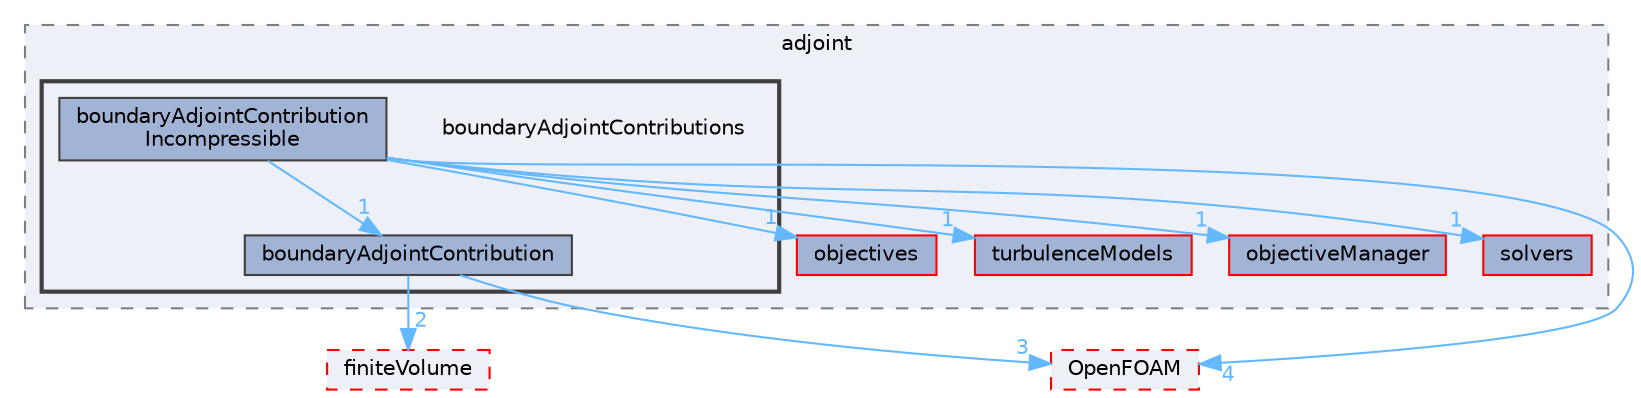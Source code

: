 digraph "src/optimisation/adjointOptimisation/adjoint/boundaryAdjointContributions"
{
 // LATEX_PDF_SIZE
  bgcolor="transparent";
  edge [fontname=Helvetica,fontsize=10,labelfontname=Helvetica,labelfontsize=10];
  node [fontname=Helvetica,fontsize=10,shape=box,height=0.2,width=0.4];
  compound=true
  subgraph clusterdir_ec068ce9daa9333922b6d138eb1e178a {
    graph [ bgcolor="#edf0f7", pencolor="grey50", label="adjoint", fontname=Helvetica,fontsize=10 style="filled,dashed", URL="dir_ec068ce9daa9333922b6d138eb1e178a.html",tooltip=""]
  dir_1b1529705a9baeac752d91ac401dda71 [label="objectives", fillcolor="#a2b4d6", color="red", style="filled", URL="dir_1b1529705a9baeac752d91ac401dda71.html",tooltip=""];
  dir_65c5a1cbdce3964d4a2bd5a2c0168e6b [label="turbulenceModels", fillcolor="#a2b4d6", color="red", style="filled", URL="dir_65c5a1cbdce3964d4a2bd5a2c0168e6b.html",tooltip=""];
  dir_df4d411816fa2103c27e0f87f824bd4d [label="objectiveManager", fillcolor="#a2b4d6", color="red", style="filled", URL="dir_df4d411816fa2103c27e0f87f824bd4d.html",tooltip=""];
  dir_f1ea2e00111d8324be054b4e32e6ee53 [label="solvers", fillcolor="#a2b4d6", color="red", style="filled", URL="dir_f1ea2e00111d8324be054b4e32e6ee53.html",tooltip=""];
  subgraph clusterdir_3c0395a0b3704d24024ddd387bcbaf66 {
    graph [ bgcolor="#edf0f7", pencolor="grey25", label="", fontname=Helvetica,fontsize=10 style="filled,bold", URL="dir_3c0395a0b3704d24024ddd387bcbaf66.html",tooltip=""]
    dir_3c0395a0b3704d24024ddd387bcbaf66 [shape=plaintext, label="boundaryAdjointContributions"];
  dir_1ccd8fde3126912887f86bf12bbc609e [label="boundaryAdjointContribution", fillcolor="#a2b4d6", color="grey25", style="filled", URL="dir_1ccd8fde3126912887f86bf12bbc609e.html",tooltip=""];
  dir_9872a92ff1f58c1d1c68d35de5be5d78 [label="boundaryAdjointContribution\lIncompressible", fillcolor="#a2b4d6", color="grey25", style="filled", URL="dir_9872a92ff1f58c1d1c68d35de5be5d78.html",tooltip=""];
  }
  }
  dir_9bd15774b555cf7259a6fa18f99fe99b [label="finiteVolume", fillcolor="#edf0f7", color="red", style="filled,dashed", URL="dir_9bd15774b555cf7259a6fa18f99fe99b.html",tooltip=""];
  dir_c5473ff19b20e6ec4dfe5c310b3778a8 [label="OpenFOAM", fillcolor="#edf0f7", color="red", style="filled,dashed", URL="dir_c5473ff19b20e6ec4dfe5c310b3778a8.html",tooltip=""];
  dir_1ccd8fde3126912887f86bf12bbc609e->dir_9bd15774b555cf7259a6fa18f99fe99b [headlabel="2", labeldistance=1.5 headhref="dir_000322_001387.html" href="dir_000322_001387.html" color="steelblue1" fontcolor="steelblue1"];
  dir_1ccd8fde3126912887f86bf12bbc609e->dir_c5473ff19b20e6ec4dfe5c310b3778a8 [headlabel="3", labeldistance=1.5 headhref="dir_000322_002695.html" href="dir_000322_002695.html" color="steelblue1" fontcolor="steelblue1"];
  dir_9872a92ff1f58c1d1c68d35de5be5d78->dir_1b1529705a9baeac752d91ac401dda71 [headlabel="1", labeldistance=1.5 headhref="dir_000323_002670.html" href="dir_000323_002670.html" color="steelblue1" fontcolor="steelblue1"];
  dir_9872a92ff1f58c1d1c68d35de5be5d78->dir_1ccd8fde3126912887f86bf12bbc609e [headlabel="1", labeldistance=1.5 headhref="dir_000323_000322.html" href="dir_000323_000322.html" color="steelblue1" fontcolor="steelblue1"];
  dir_9872a92ff1f58c1d1c68d35de5be5d78->dir_65c5a1cbdce3964d4a2bd5a2c0168e6b [headlabel="1", labeldistance=1.5 headhref="dir_000323_004142.html" href="dir_000323_004142.html" color="steelblue1" fontcolor="steelblue1"];
  dir_9872a92ff1f58c1d1c68d35de5be5d78->dir_c5473ff19b20e6ec4dfe5c310b3778a8 [headlabel="4", labeldistance=1.5 headhref="dir_000323_002695.html" href="dir_000323_002695.html" color="steelblue1" fontcolor="steelblue1"];
  dir_9872a92ff1f58c1d1c68d35de5be5d78->dir_df4d411816fa2103c27e0f87f824bd4d [headlabel="1", labeldistance=1.5 headhref="dir_000323_002662.html" href="dir_000323_002662.html" color="steelblue1" fontcolor="steelblue1"];
  dir_9872a92ff1f58c1d1c68d35de5be5d78->dir_f1ea2e00111d8324be054b4e32e6ee53 [headlabel="1", labeldistance=1.5 headhref="dir_000323_003659.html" href="dir_000323_003659.html" color="steelblue1" fontcolor="steelblue1"];
}
